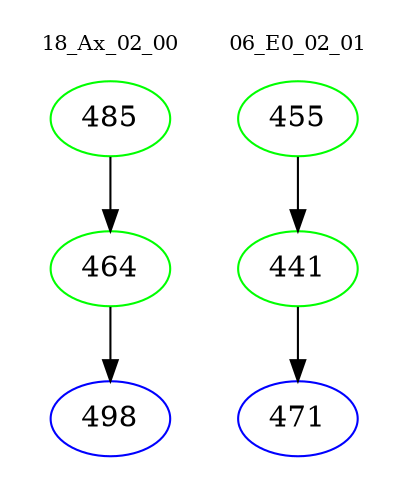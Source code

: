 digraph{
subgraph cluster_0 {
color = white
label = "18_Ax_02_00";
fontsize=10;
T0_485 [label="485", color="green"]
T0_485 -> T0_464 [color="black"]
T0_464 [label="464", color="green"]
T0_464 -> T0_498 [color="black"]
T0_498 [label="498", color="blue"]
}
subgraph cluster_1 {
color = white
label = "06_E0_02_01";
fontsize=10;
T1_455 [label="455", color="green"]
T1_455 -> T1_441 [color="black"]
T1_441 [label="441", color="green"]
T1_441 -> T1_471 [color="black"]
T1_471 [label="471", color="blue"]
}
}
